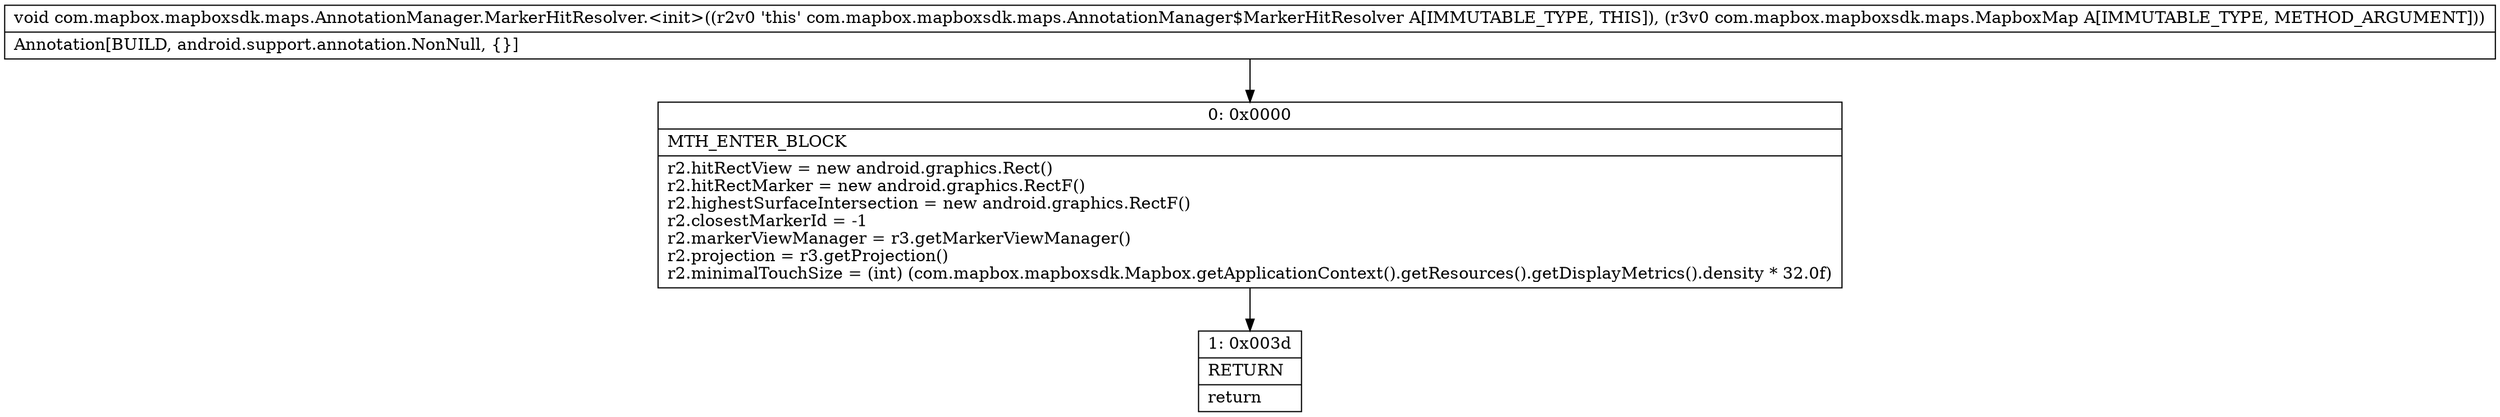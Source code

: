 digraph "CFG forcom.mapbox.mapboxsdk.maps.AnnotationManager.MarkerHitResolver.\<init\>(Lcom\/mapbox\/mapboxsdk\/maps\/MapboxMap;)V" {
Node_0 [shape=record,label="{0\:\ 0x0000|MTH_ENTER_BLOCK\l|r2.hitRectView = new android.graphics.Rect()\lr2.hitRectMarker = new android.graphics.RectF()\lr2.highestSurfaceIntersection = new android.graphics.RectF()\lr2.closestMarkerId = \-1\lr2.markerViewManager = r3.getMarkerViewManager()\lr2.projection = r3.getProjection()\lr2.minimalTouchSize = (int) (com.mapbox.mapboxsdk.Mapbox.getApplicationContext().getResources().getDisplayMetrics().density * 32.0f)\l}"];
Node_1 [shape=record,label="{1\:\ 0x003d|RETURN\l|return\l}"];
MethodNode[shape=record,label="{void com.mapbox.mapboxsdk.maps.AnnotationManager.MarkerHitResolver.\<init\>((r2v0 'this' com.mapbox.mapboxsdk.maps.AnnotationManager$MarkerHitResolver A[IMMUTABLE_TYPE, THIS]), (r3v0 com.mapbox.mapboxsdk.maps.MapboxMap A[IMMUTABLE_TYPE, METHOD_ARGUMENT]))  | Annotation[BUILD, android.support.annotation.NonNull, \{\}]\l}"];
MethodNode -> Node_0;
Node_0 -> Node_1;
}

